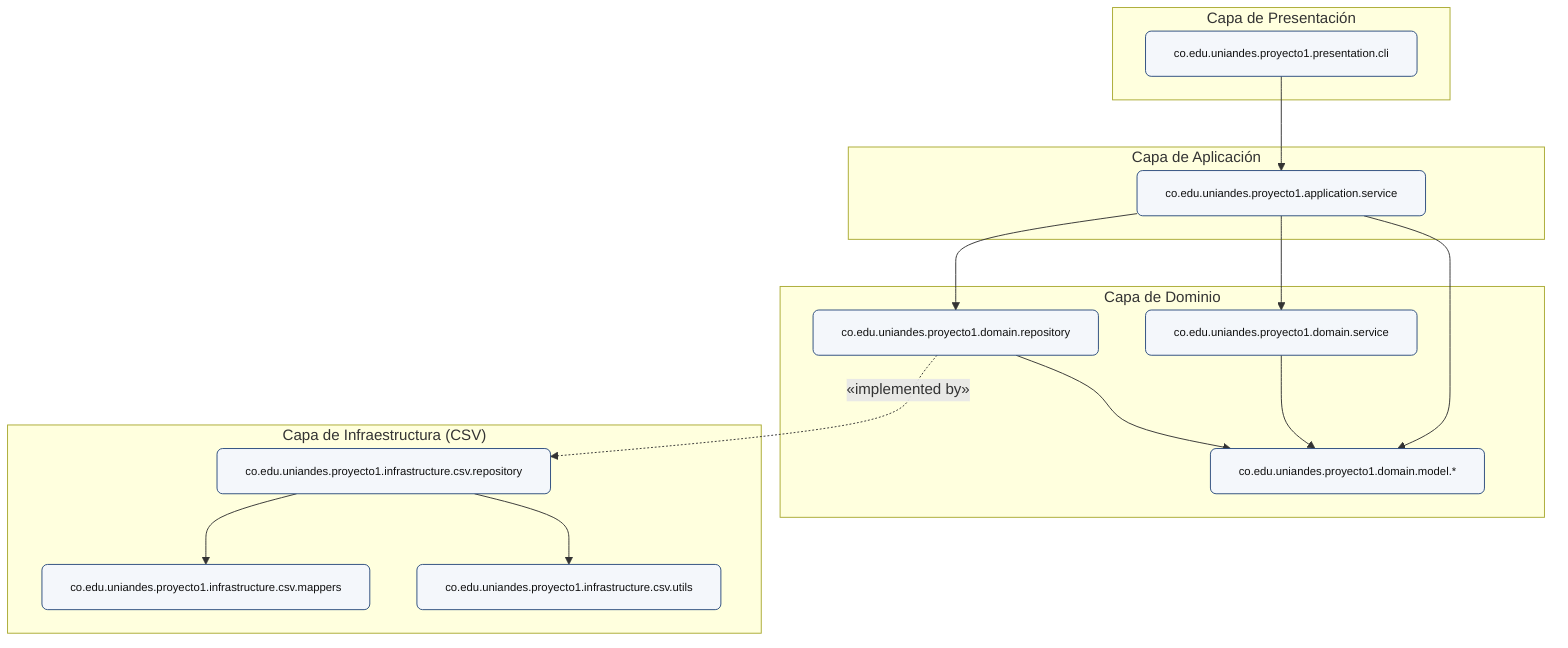 %% Diagrama de paquetes (alto nivel)
flowchart TB
classDef pkg fill:#f4f7fb,stroke:#2b4c7e,stroke-width:1px,rx:6,ry:6,color:#111,font-size:12px;

subgraph capa_presentacion["Capa de Presentación"]
  p_presentation["co.edu.uniandes.proyecto1.presentation.cli"]:::pkg
end

subgraph capa_aplicacion["Capa de Aplicación"]
  p_app_service["co.edu.uniandes.proyecto1.application.service"]:::pkg
end

subgraph capa_dominio["Capa de Dominio"]
  p_domain_model["co.edu.uniandes.proyecto1.domain.model.*"]:::pkg
  p_domain_service["co.edu.uniandes.proyecto1.domain.service"]:::pkg
  p_domain_repository["co.edu.uniandes.proyecto1.domain.repository"]:::pkg
end

subgraph capa_infraestructura["Capa de Infraestructura (CSV)"]
  p_infra_csv_repo["co.edu.uniandes.proyecto1.infrastructure.csv.repository"]:::pkg
  p_infra_csv_mappers["co.edu.uniandes.proyecto1.infrastructure.csv.mappers"]:::pkg
  p_infra_csv_utils["co.edu.uniandes.proyecto1.infrastructure.csv.utils"]:::pkg
end

%% Dependencias
p_presentation --> p_app_service
p_app_service --> p_domain_service
p_app_service --> p_domain_repository
p_app_service --> p_domain_model
p_domain_service --> p_domain_model
p_domain_repository --> p_domain_model
p_infra_csv_repo --> p_infra_csv_mappers
p_infra_csv_repo --> p_infra_csv_utils
p_domain_repository -. «implemented by» .-> p_infra_csv_repo